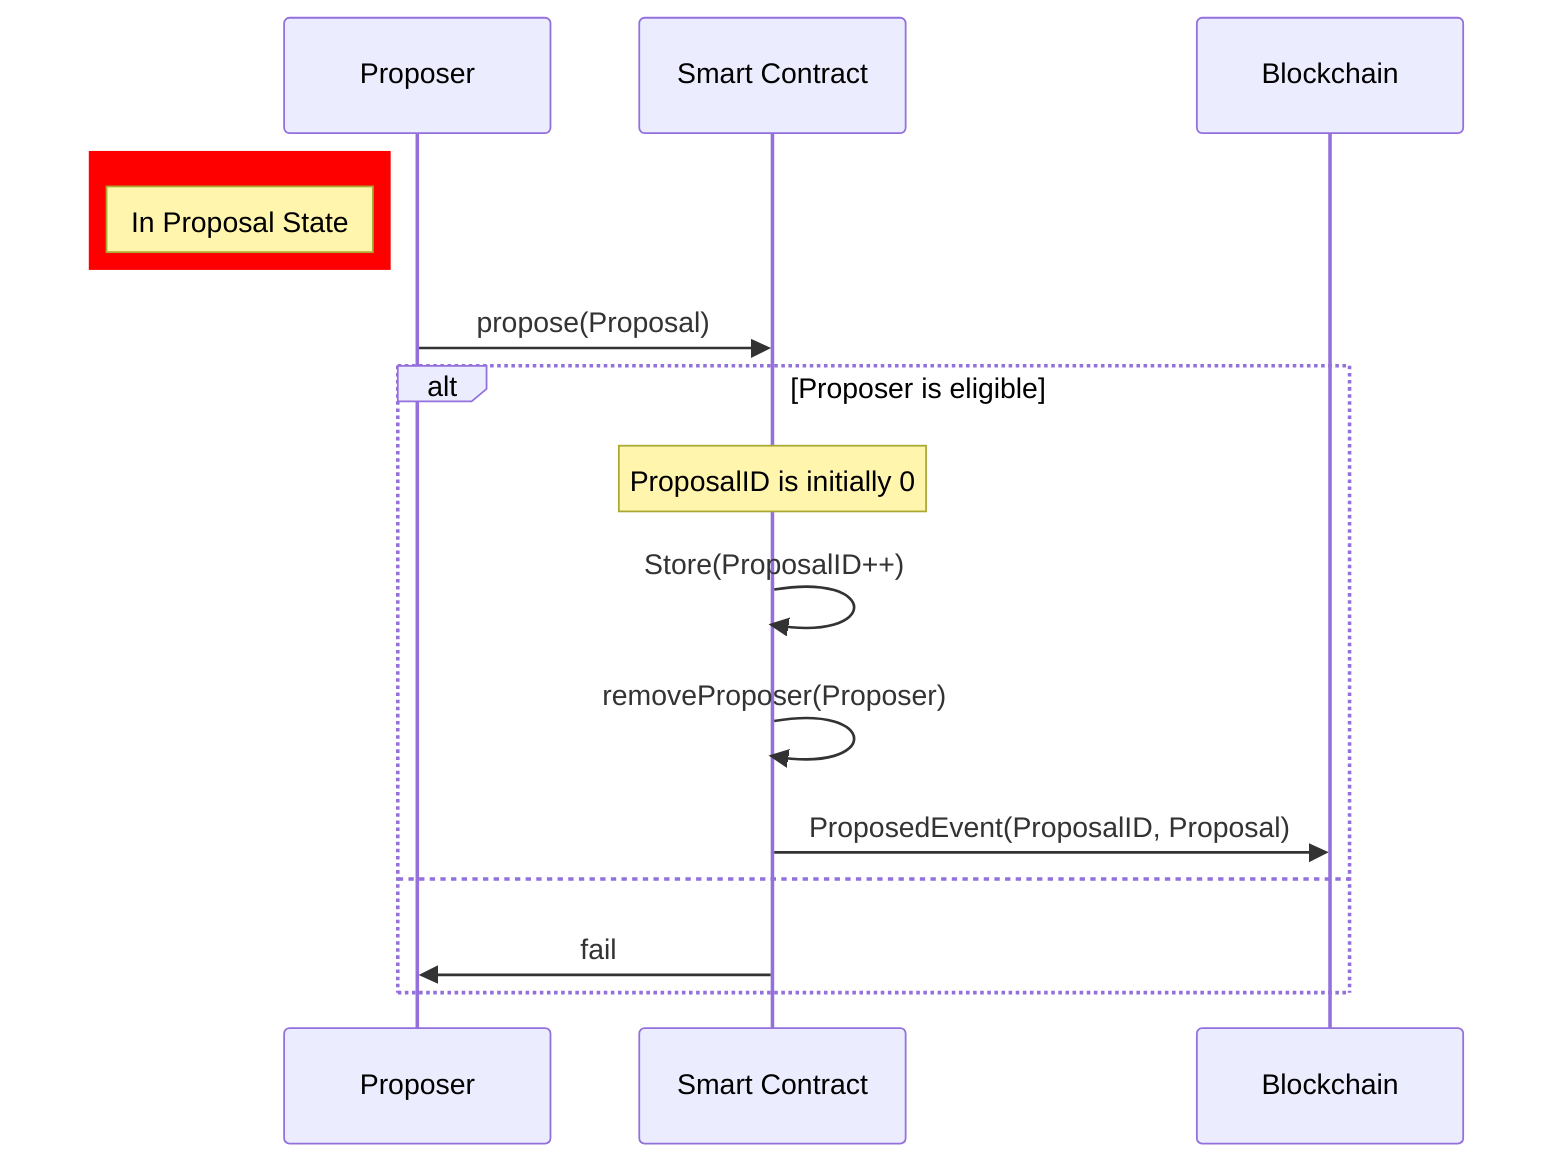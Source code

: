 sequenceDiagram
participant Proposer
participant SC as Smart Contract
participant BC as Blockchain
rect rgb(255, 0, 0)
note left of Proposer: In Proposal State
end
Proposer ->> SC: propose(Proposal)
alt Proposer is eligible
  note over SC,SC: ProposalID is initially 0
  SC ->> SC: Store(ProposalID++)
  SC ->> SC: removeProposer(Proposer)
  SC ->> BC: ProposedEvent(ProposalID, Proposal)
else
  SC ->> Proposer: fail
end